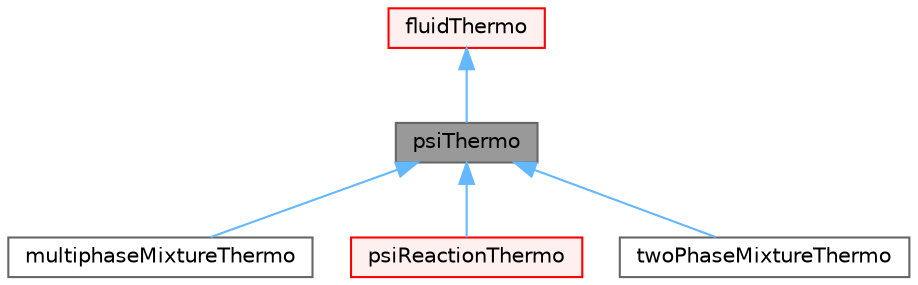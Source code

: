 digraph "psiThermo"
{
 // LATEX_PDF_SIZE
  bgcolor="transparent";
  edge [fontname=Helvetica,fontsize=10,labelfontname=Helvetica,labelfontsize=10];
  node [fontname=Helvetica,fontsize=10,shape=box,height=0.2,width=0.4];
  Node1 [id="Node000001",label="psiThermo",height=0.2,width=0.4,color="gray40", fillcolor="grey60", style="filled", fontcolor="black",tooltip="Basic thermodynamic properties based on compressibility."];
  Node2 -> Node1 [id="edge1_Node000001_Node000002",dir="back",color="steelblue1",style="solid",tooltip=" "];
  Node2 [id="Node000002",label="fluidThermo",height=0.2,width=0.4,color="red", fillcolor="#FFF0F0", style="filled",URL="$classFoam_1_1fluidThermo.html",tooltip="Fundamental fluid thermodynamic properties."];
  Node1 -> Node14 [id="edge2_Node000001_Node000014",dir="back",color="steelblue1",style="solid",tooltip=" "];
  Node14 [id="Node000014",label="multiphaseMixtureThermo",height=0.2,width=0.4,color="gray40", fillcolor="white", style="filled",URL="$classFoam_1_1multiphaseMixtureThermo.html",tooltip=" "];
  Node1 -> Node15 [id="edge3_Node000001_Node000015",dir="back",color="steelblue1",style="solid",tooltip=" "];
  Node15 [id="Node000015",label="psiReactionThermo",height=0.2,width=0.4,color="red", fillcolor="#FFF0F0", style="filled",URL="$classFoam_1_1psiReactionThermo.html",tooltip="Foam::psiReactionThermo."];
  Node1 -> Node17 [id="edge4_Node000001_Node000017",dir="back",color="steelblue1",style="solid",tooltip=" "];
  Node17 [id="Node000017",label="twoPhaseMixtureThermo",height=0.2,width=0.4,color="gray40", fillcolor="white", style="filled",URL="$classFoam_1_1twoPhaseMixtureThermo.html",tooltip=" "];
}
